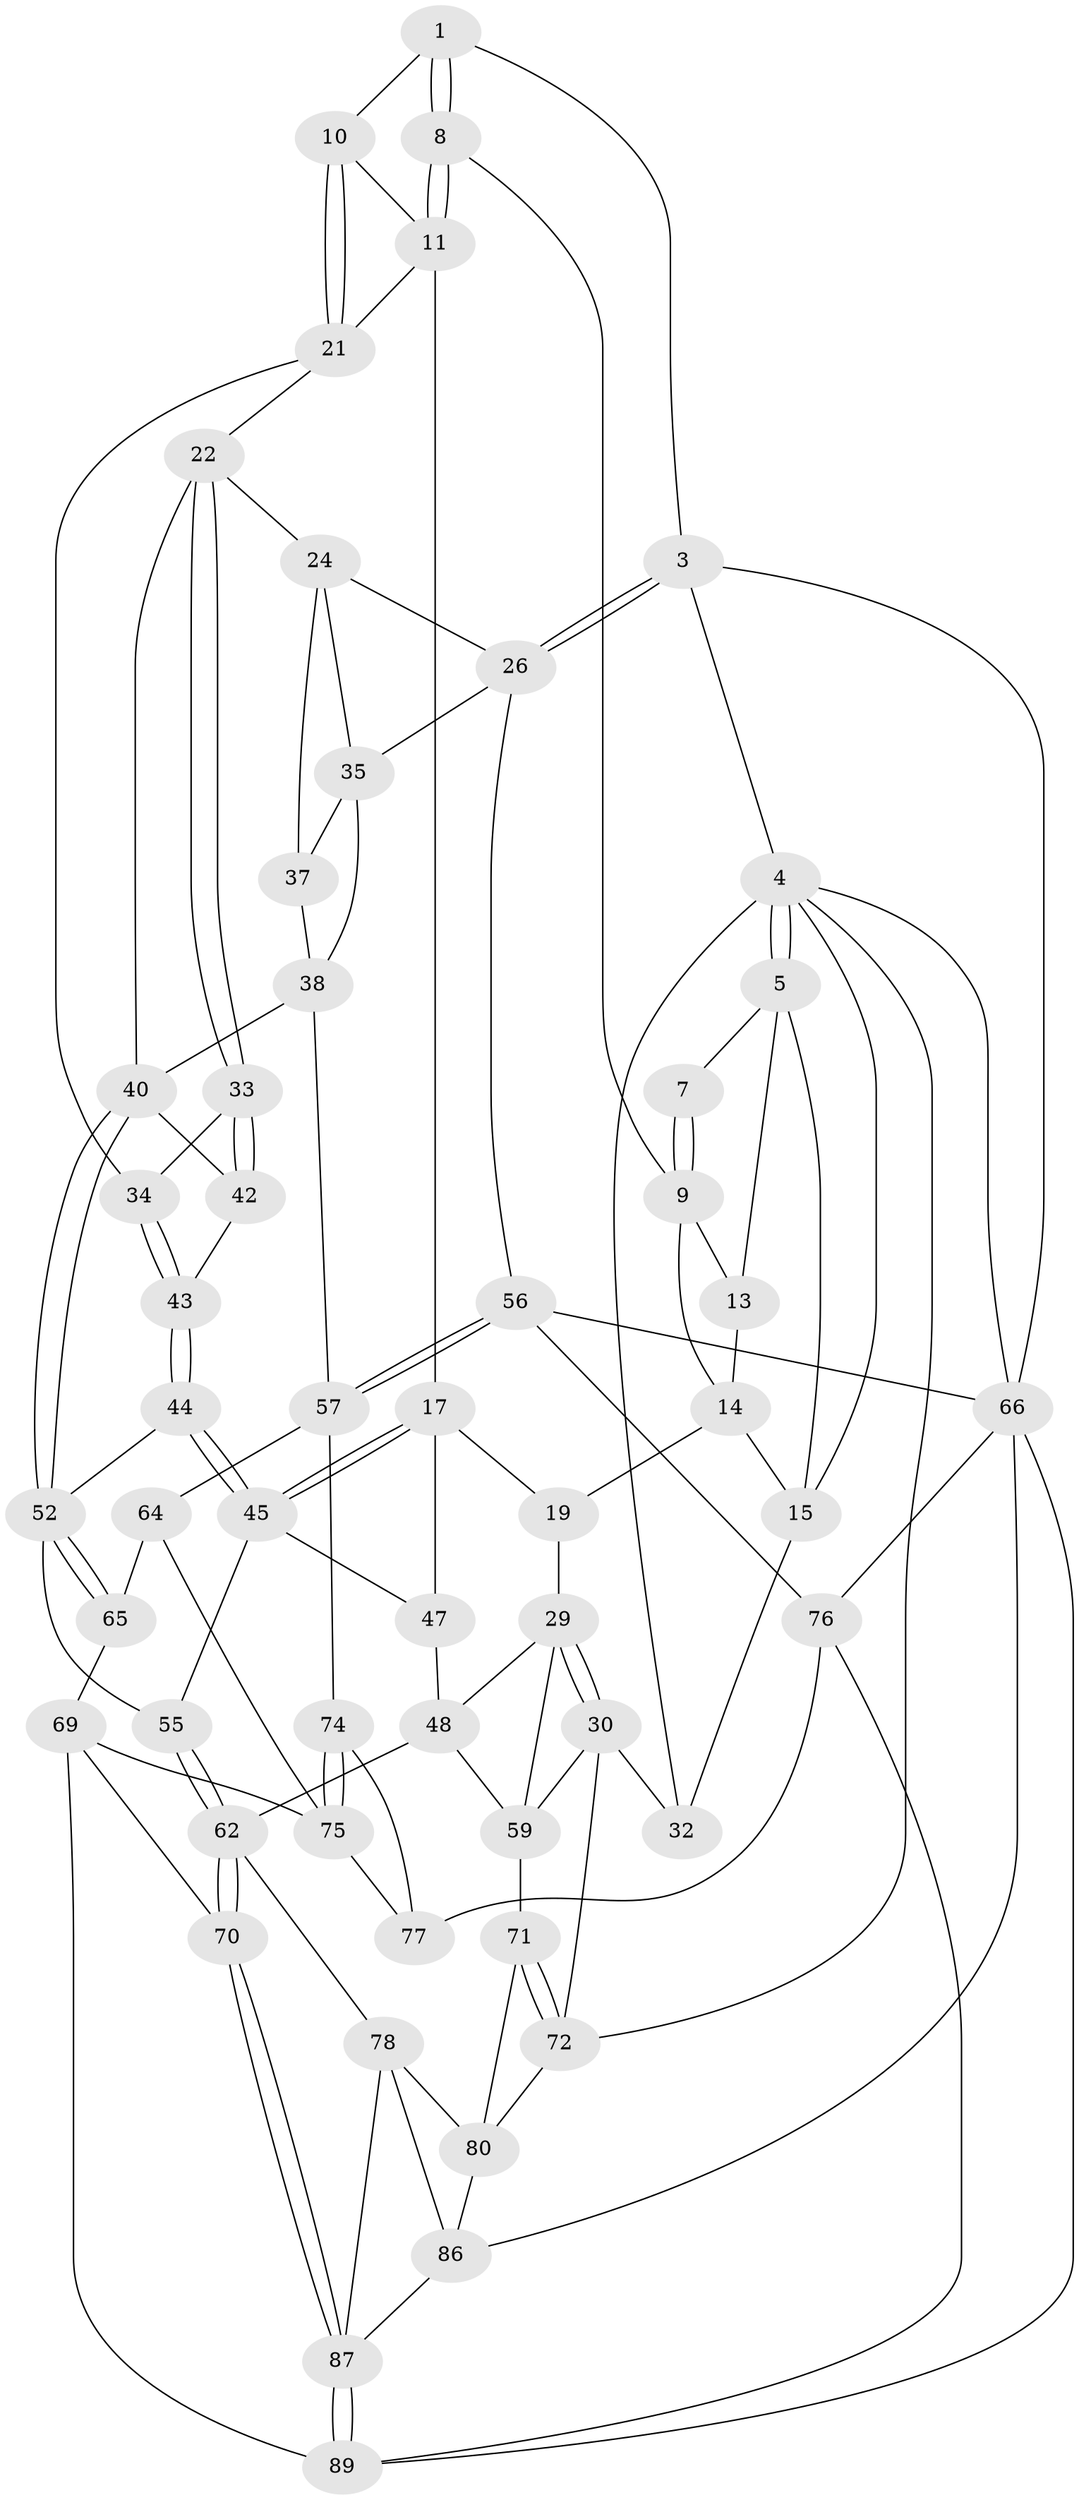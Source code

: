 // original degree distribution, {3: 0.021505376344086023, 4: 0.26881720430107525, 6: 0.23655913978494625, 5: 0.4731182795698925}
// Generated by graph-tools (version 1.1) at 2025/11/02/27/25 16:11:58]
// undirected, 55 vertices, 123 edges
graph export_dot {
graph [start="1"]
  node [color=gray90,style=filled];
  1 [pos="+0.45784225350744695+0",super="+2"];
  3 [pos="+1+0"];
  4 [pos="+0+0",super="+81"];
  5 [pos="+0+0",super="+6"];
  7 [pos="+0.21740054077230817+0"];
  8 [pos="+0.4293220883835419+0.08905015177505186"];
  9 [pos="+0.3367199416264065+0.10171646070229232",super="+12"];
  10 [pos="+0.6892672918588376+0.06076796381268617"];
  11 [pos="+0.48774489069162+0.15021026713987218",super="+16"];
  13 [pos="+0.10814544582217471+0"];
  14 [pos="+0.13539280997435119+0.18444311183935552",super="+20"];
  15 [pos="+0.07085444570924841+0.18839334612759306",super="+28"];
  17 [pos="+0.4329079482550151+0.27198196125988683",super="+18"];
  19 [pos="+0.26258465223973004+0.2786181465285487"];
  21 [pos="+0.7141203693656377+0.10367638490007124",super="+27"];
  22 [pos="+0.765454050009759+0.16892820817026102",super="+23"];
  24 [pos="+0.8323167751739552+0.18731674488179242",super="+25"];
  26 [pos="+1+0",super="+54"];
  29 [pos="+0.23513005012189747+0.3066421881946464",super="+49"];
  30 [pos="+0.031354534904681985+0.4708909168664245",super="+31"];
  32 [pos="+0+0.46310401448364663"];
  33 [pos="+0.6100111231118035+0.3140254215644198"];
  34 [pos="+0.5879349099250655+0.32142822318187103"];
  35 [pos="+1+0.35595298903677125",super="+36"];
  37 [pos="+0.8711923510002342+0.237768787973308"];
  38 [pos="+0.9563066399234147+0.3919320391041471",super="+39"];
  40 [pos="+0.8006511764194797+0.4491663336901814",super="+41"];
  42 [pos="+0.7488629668067776+0.3991507112116837"];
  43 [pos="+0.582340909264936+0.39157183259051465",super="+46"];
  44 [pos="+0.5541816067382653+0.4320171823397139",super="+51"];
  45 [pos="+0.5515094091732241+0.4350755521866703",super="+50"];
  47 [pos="+0.380124293461194+0.39612170369788624"];
  48 [pos="+0.30511137032717434+0.501937395715551",super="+60"];
  52 [pos="+0.6274945522789775+0.5499904321038437",super="+53"];
  55 [pos="+0.5082329746098982+0.5505530358265995"];
  56 [pos="+1+0.6859011278438206",super="+67"];
  57 [pos="+0.8920999690211656+0.6044974615727534",super="+58"];
  59 [pos="+0.13755614165400726+0.5424516402984069",super="+61"];
  62 [pos="+0.4564841661673295+0.6519846994957209",super="+63"];
  64 [pos="+0.7688003729165207+0.6473105062171488",super="+73"];
  65 [pos="+0.718290899626505+0.6424440691735833",super="+68"];
  66 [pos="+1+1",super="+93"];
  69 [pos="+0.6087272671454249+0.7289802892292653",super="+85"];
  70 [pos="+0.478056801813532+0.6998284312294369"];
  71 [pos="+0.20353426511202358+0.682865360600937"];
  72 [pos="+0.07581952262905982+0.7343830583462069",super="+82"];
  74 [pos="+0.8904842458183884+0.6137117928241063"];
  75 [pos="+0.7755767387176925+0.8729705574283031",super="+84"];
  76 [pos="+0.9899947371189074+0.836327940765391",super="+91"];
  77 [pos="+0.8862571052891874+0.8639995193907352"];
  78 [pos="+0.26889281464285625+0.804804619826962",super="+79"];
  80 [pos="+0.2042910416313226+0.688739840751331",super="+83"];
  86 [pos="+0.09040240948095601+0.8765579507342433",super="+90"];
  87 [pos="+0.4677361479742941+0.7682331056324421",super="+88"];
  89 [pos="+0.7082540098869646+1",super="+92"];
  1 -- 8;
  1 -- 8;
  1 -- 10;
  1 -- 3;
  3 -- 4;
  3 -- 26;
  3 -- 26;
  3 -- 66;
  4 -- 5;
  4 -- 5;
  4 -- 32;
  4 -- 66;
  4 -- 72;
  4 -- 15;
  5 -- 15;
  5 -- 13;
  5 -- 7;
  7 -- 9;
  7 -- 9;
  8 -- 9;
  8 -- 11;
  8 -- 11;
  9 -- 13;
  9 -- 14;
  10 -- 11;
  10 -- 21;
  10 -- 21;
  11 -- 17;
  11 -- 21;
  13 -- 14;
  14 -- 15;
  14 -- 19;
  15 -- 32;
  17 -- 45;
  17 -- 45;
  17 -- 19;
  17 -- 47;
  19 -- 29;
  21 -- 22;
  21 -- 34;
  22 -- 33;
  22 -- 33;
  22 -- 24;
  22 -- 40;
  24 -- 37;
  24 -- 26;
  24 -- 35;
  26 -- 56;
  26 -- 35;
  29 -- 30;
  29 -- 30;
  29 -- 48;
  29 -- 59;
  30 -- 59;
  30 -- 32;
  30 -- 72;
  33 -- 34;
  33 -- 42;
  33 -- 42;
  34 -- 43;
  34 -- 43;
  35 -- 37;
  35 -- 38;
  37 -- 38;
  38 -- 40;
  38 -- 57;
  40 -- 52;
  40 -- 52;
  40 -- 42;
  42 -- 43;
  43 -- 44 [weight=2];
  43 -- 44;
  44 -- 45;
  44 -- 45;
  44 -- 52;
  45 -- 55;
  45 -- 47;
  47 -- 48;
  48 -- 59;
  48 -- 62;
  52 -- 65;
  52 -- 65;
  52 -- 55;
  55 -- 62;
  55 -- 62;
  56 -- 57;
  56 -- 57;
  56 -- 66;
  56 -- 76;
  57 -- 74;
  57 -- 64;
  59 -- 71;
  62 -- 70;
  62 -- 70;
  62 -- 78;
  64 -- 65 [weight=2];
  64 -- 75;
  65 -- 69;
  66 -- 89;
  66 -- 86;
  66 -- 76;
  69 -- 70;
  69 -- 89;
  69 -- 75;
  70 -- 87;
  70 -- 87;
  71 -- 72;
  71 -- 72;
  71 -- 80;
  72 -- 80;
  74 -- 75;
  74 -- 75;
  74 -- 77;
  75 -- 77;
  76 -- 77;
  76 -- 89;
  78 -- 87;
  78 -- 80;
  78 -- 86;
  80 -- 86;
  86 -- 87;
  87 -- 89;
  87 -- 89;
}
